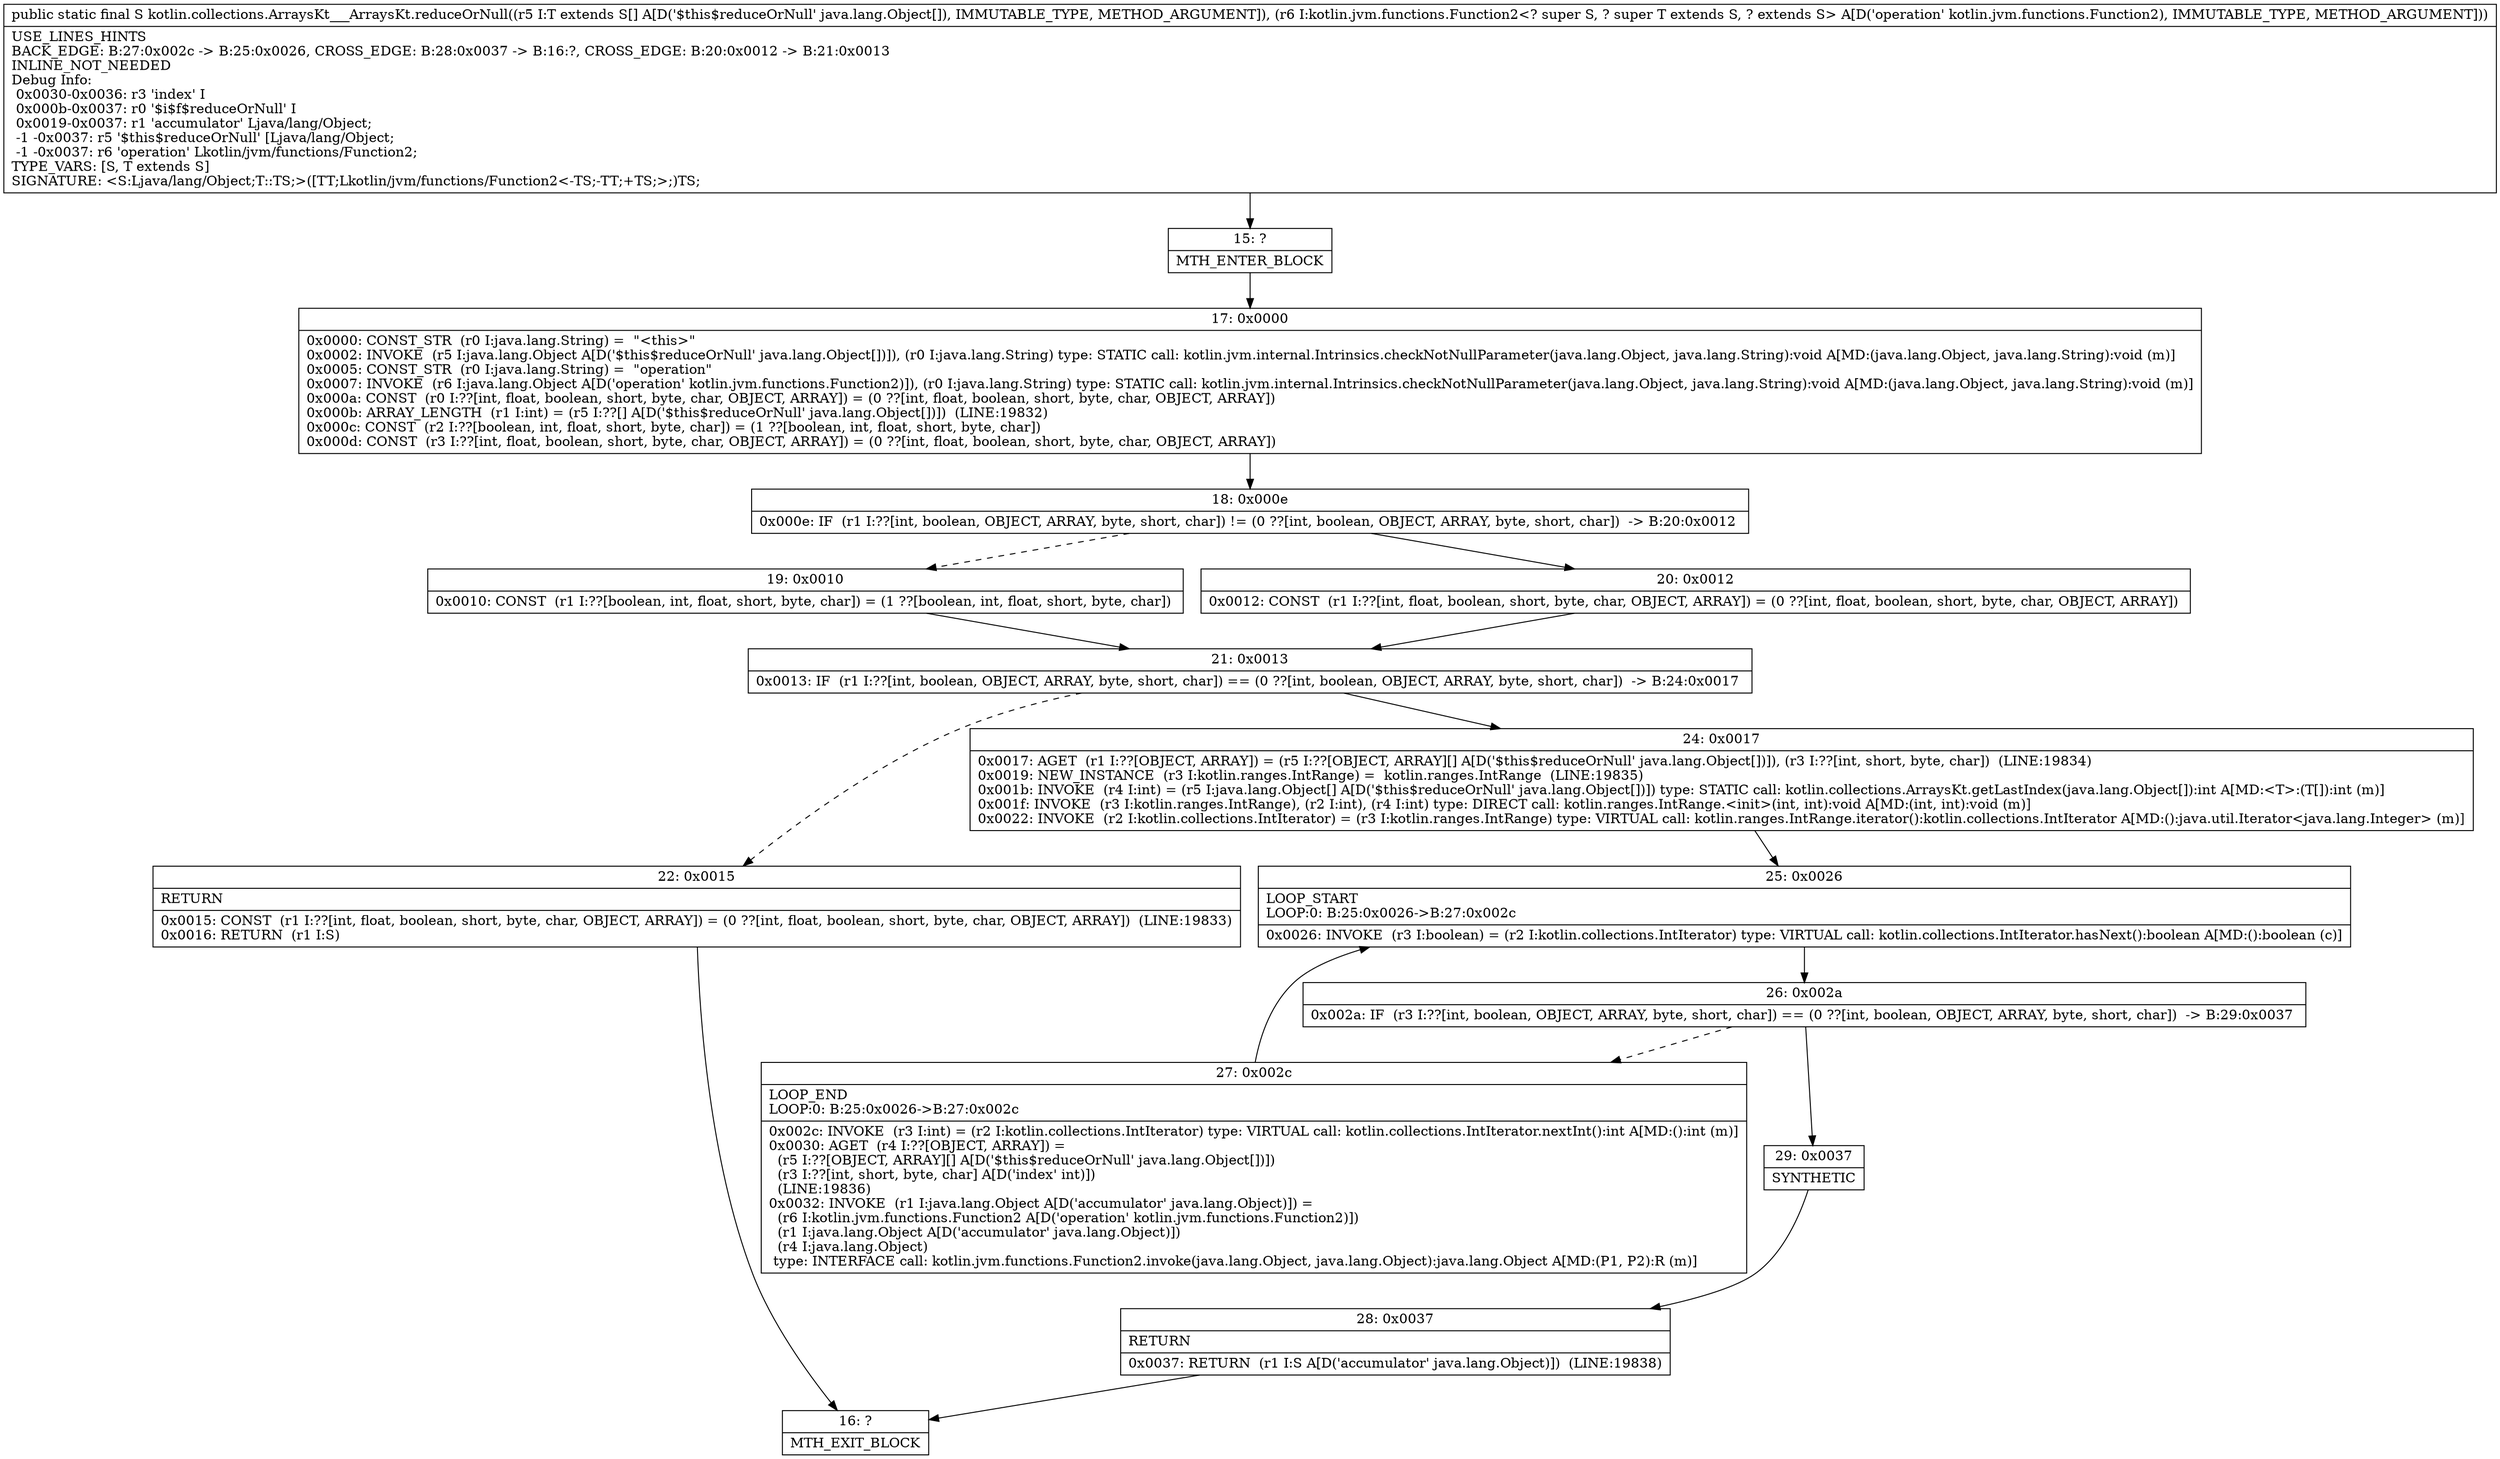 digraph "CFG forkotlin.collections.ArraysKt___ArraysKt.reduceOrNull([Ljava\/lang\/Object;Lkotlin\/jvm\/functions\/Function2;)Ljava\/lang\/Object;" {
Node_15 [shape=record,label="{15\:\ ?|MTH_ENTER_BLOCK\l}"];
Node_17 [shape=record,label="{17\:\ 0x0000|0x0000: CONST_STR  (r0 I:java.lang.String) =  \"\<this\>\" \l0x0002: INVOKE  (r5 I:java.lang.Object A[D('$this$reduceOrNull' java.lang.Object[])]), (r0 I:java.lang.String) type: STATIC call: kotlin.jvm.internal.Intrinsics.checkNotNullParameter(java.lang.Object, java.lang.String):void A[MD:(java.lang.Object, java.lang.String):void (m)]\l0x0005: CONST_STR  (r0 I:java.lang.String) =  \"operation\" \l0x0007: INVOKE  (r6 I:java.lang.Object A[D('operation' kotlin.jvm.functions.Function2)]), (r0 I:java.lang.String) type: STATIC call: kotlin.jvm.internal.Intrinsics.checkNotNullParameter(java.lang.Object, java.lang.String):void A[MD:(java.lang.Object, java.lang.String):void (m)]\l0x000a: CONST  (r0 I:??[int, float, boolean, short, byte, char, OBJECT, ARRAY]) = (0 ??[int, float, boolean, short, byte, char, OBJECT, ARRAY]) \l0x000b: ARRAY_LENGTH  (r1 I:int) = (r5 I:??[] A[D('$this$reduceOrNull' java.lang.Object[])])  (LINE:19832)\l0x000c: CONST  (r2 I:??[boolean, int, float, short, byte, char]) = (1 ??[boolean, int, float, short, byte, char]) \l0x000d: CONST  (r3 I:??[int, float, boolean, short, byte, char, OBJECT, ARRAY]) = (0 ??[int, float, boolean, short, byte, char, OBJECT, ARRAY]) \l}"];
Node_18 [shape=record,label="{18\:\ 0x000e|0x000e: IF  (r1 I:??[int, boolean, OBJECT, ARRAY, byte, short, char]) != (0 ??[int, boolean, OBJECT, ARRAY, byte, short, char])  \-\> B:20:0x0012 \l}"];
Node_19 [shape=record,label="{19\:\ 0x0010|0x0010: CONST  (r1 I:??[boolean, int, float, short, byte, char]) = (1 ??[boolean, int, float, short, byte, char]) \l}"];
Node_21 [shape=record,label="{21\:\ 0x0013|0x0013: IF  (r1 I:??[int, boolean, OBJECT, ARRAY, byte, short, char]) == (0 ??[int, boolean, OBJECT, ARRAY, byte, short, char])  \-\> B:24:0x0017 \l}"];
Node_22 [shape=record,label="{22\:\ 0x0015|RETURN\l|0x0015: CONST  (r1 I:??[int, float, boolean, short, byte, char, OBJECT, ARRAY]) = (0 ??[int, float, boolean, short, byte, char, OBJECT, ARRAY])  (LINE:19833)\l0x0016: RETURN  (r1 I:S) \l}"];
Node_16 [shape=record,label="{16\:\ ?|MTH_EXIT_BLOCK\l}"];
Node_24 [shape=record,label="{24\:\ 0x0017|0x0017: AGET  (r1 I:??[OBJECT, ARRAY]) = (r5 I:??[OBJECT, ARRAY][] A[D('$this$reduceOrNull' java.lang.Object[])]), (r3 I:??[int, short, byte, char])  (LINE:19834)\l0x0019: NEW_INSTANCE  (r3 I:kotlin.ranges.IntRange) =  kotlin.ranges.IntRange  (LINE:19835)\l0x001b: INVOKE  (r4 I:int) = (r5 I:java.lang.Object[] A[D('$this$reduceOrNull' java.lang.Object[])]) type: STATIC call: kotlin.collections.ArraysKt.getLastIndex(java.lang.Object[]):int A[MD:\<T\>:(T[]):int (m)]\l0x001f: INVOKE  (r3 I:kotlin.ranges.IntRange), (r2 I:int), (r4 I:int) type: DIRECT call: kotlin.ranges.IntRange.\<init\>(int, int):void A[MD:(int, int):void (m)]\l0x0022: INVOKE  (r2 I:kotlin.collections.IntIterator) = (r3 I:kotlin.ranges.IntRange) type: VIRTUAL call: kotlin.ranges.IntRange.iterator():kotlin.collections.IntIterator A[MD:():java.util.Iterator\<java.lang.Integer\> (m)]\l}"];
Node_25 [shape=record,label="{25\:\ 0x0026|LOOP_START\lLOOP:0: B:25:0x0026\-\>B:27:0x002c\l|0x0026: INVOKE  (r3 I:boolean) = (r2 I:kotlin.collections.IntIterator) type: VIRTUAL call: kotlin.collections.IntIterator.hasNext():boolean A[MD:():boolean (c)]\l}"];
Node_26 [shape=record,label="{26\:\ 0x002a|0x002a: IF  (r3 I:??[int, boolean, OBJECT, ARRAY, byte, short, char]) == (0 ??[int, boolean, OBJECT, ARRAY, byte, short, char])  \-\> B:29:0x0037 \l}"];
Node_27 [shape=record,label="{27\:\ 0x002c|LOOP_END\lLOOP:0: B:25:0x0026\-\>B:27:0x002c\l|0x002c: INVOKE  (r3 I:int) = (r2 I:kotlin.collections.IntIterator) type: VIRTUAL call: kotlin.collections.IntIterator.nextInt():int A[MD:():int (m)]\l0x0030: AGET  (r4 I:??[OBJECT, ARRAY]) = \l  (r5 I:??[OBJECT, ARRAY][] A[D('$this$reduceOrNull' java.lang.Object[])])\l  (r3 I:??[int, short, byte, char] A[D('index' int)])\l  (LINE:19836)\l0x0032: INVOKE  (r1 I:java.lang.Object A[D('accumulator' java.lang.Object)]) = \l  (r6 I:kotlin.jvm.functions.Function2 A[D('operation' kotlin.jvm.functions.Function2)])\l  (r1 I:java.lang.Object A[D('accumulator' java.lang.Object)])\l  (r4 I:java.lang.Object)\l type: INTERFACE call: kotlin.jvm.functions.Function2.invoke(java.lang.Object, java.lang.Object):java.lang.Object A[MD:(P1, P2):R (m)]\l}"];
Node_29 [shape=record,label="{29\:\ 0x0037|SYNTHETIC\l}"];
Node_28 [shape=record,label="{28\:\ 0x0037|RETURN\l|0x0037: RETURN  (r1 I:S A[D('accumulator' java.lang.Object)])  (LINE:19838)\l}"];
Node_20 [shape=record,label="{20\:\ 0x0012|0x0012: CONST  (r1 I:??[int, float, boolean, short, byte, char, OBJECT, ARRAY]) = (0 ??[int, float, boolean, short, byte, char, OBJECT, ARRAY]) \l}"];
MethodNode[shape=record,label="{public static final S kotlin.collections.ArraysKt___ArraysKt.reduceOrNull((r5 I:T extends S[] A[D('$this$reduceOrNull' java.lang.Object[]), IMMUTABLE_TYPE, METHOD_ARGUMENT]), (r6 I:kotlin.jvm.functions.Function2\<? super S, ? super T extends S, ? extends S\> A[D('operation' kotlin.jvm.functions.Function2), IMMUTABLE_TYPE, METHOD_ARGUMENT]))  | USE_LINES_HINTS\lBACK_EDGE: B:27:0x002c \-\> B:25:0x0026, CROSS_EDGE: B:28:0x0037 \-\> B:16:?, CROSS_EDGE: B:20:0x0012 \-\> B:21:0x0013\lINLINE_NOT_NEEDED\lDebug Info:\l  0x0030\-0x0036: r3 'index' I\l  0x000b\-0x0037: r0 '$i$f$reduceOrNull' I\l  0x0019\-0x0037: r1 'accumulator' Ljava\/lang\/Object;\l  \-1 \-0x0037: r5 '$this$reduceOrNull' [Ljava\/lang\/Object;\l  \-1 \-0x0037: r6 'operation' Lkotlin\/jvm\/functions\/Function2;\lTYPE_VARS: [S, T extends S]\lSIGNATURE: \<S:Ljava\/lang\/Object;T::TS;\>([TT;Lkotlin\/jvm\/functions\/Function2\<\-TS;\-TT;+TS;\>;)TS;\l}"];
MethodNode -> Node_15;Node_15 -> Node_17;
Node_17 -> Node_18;
Node_18 -> Node_19[style=dashed];
Node_18 -> Node_20;
Node_19 -> Node_21;
Node_21 -> Node_22[style=dashed];
Node_21 -> Node_24;
Node_22 -> Node_16;
Node_24 -> Node_25;
Node_25 -> Node_26;
Node_26 -> Node_27[style=dashed];
Node_26 -> Node_29;
Node_27 -> Node_25;
Node_29 -> Node_28;
Node_28 -> Node_16;
Node_20 -> Node_21;
}


